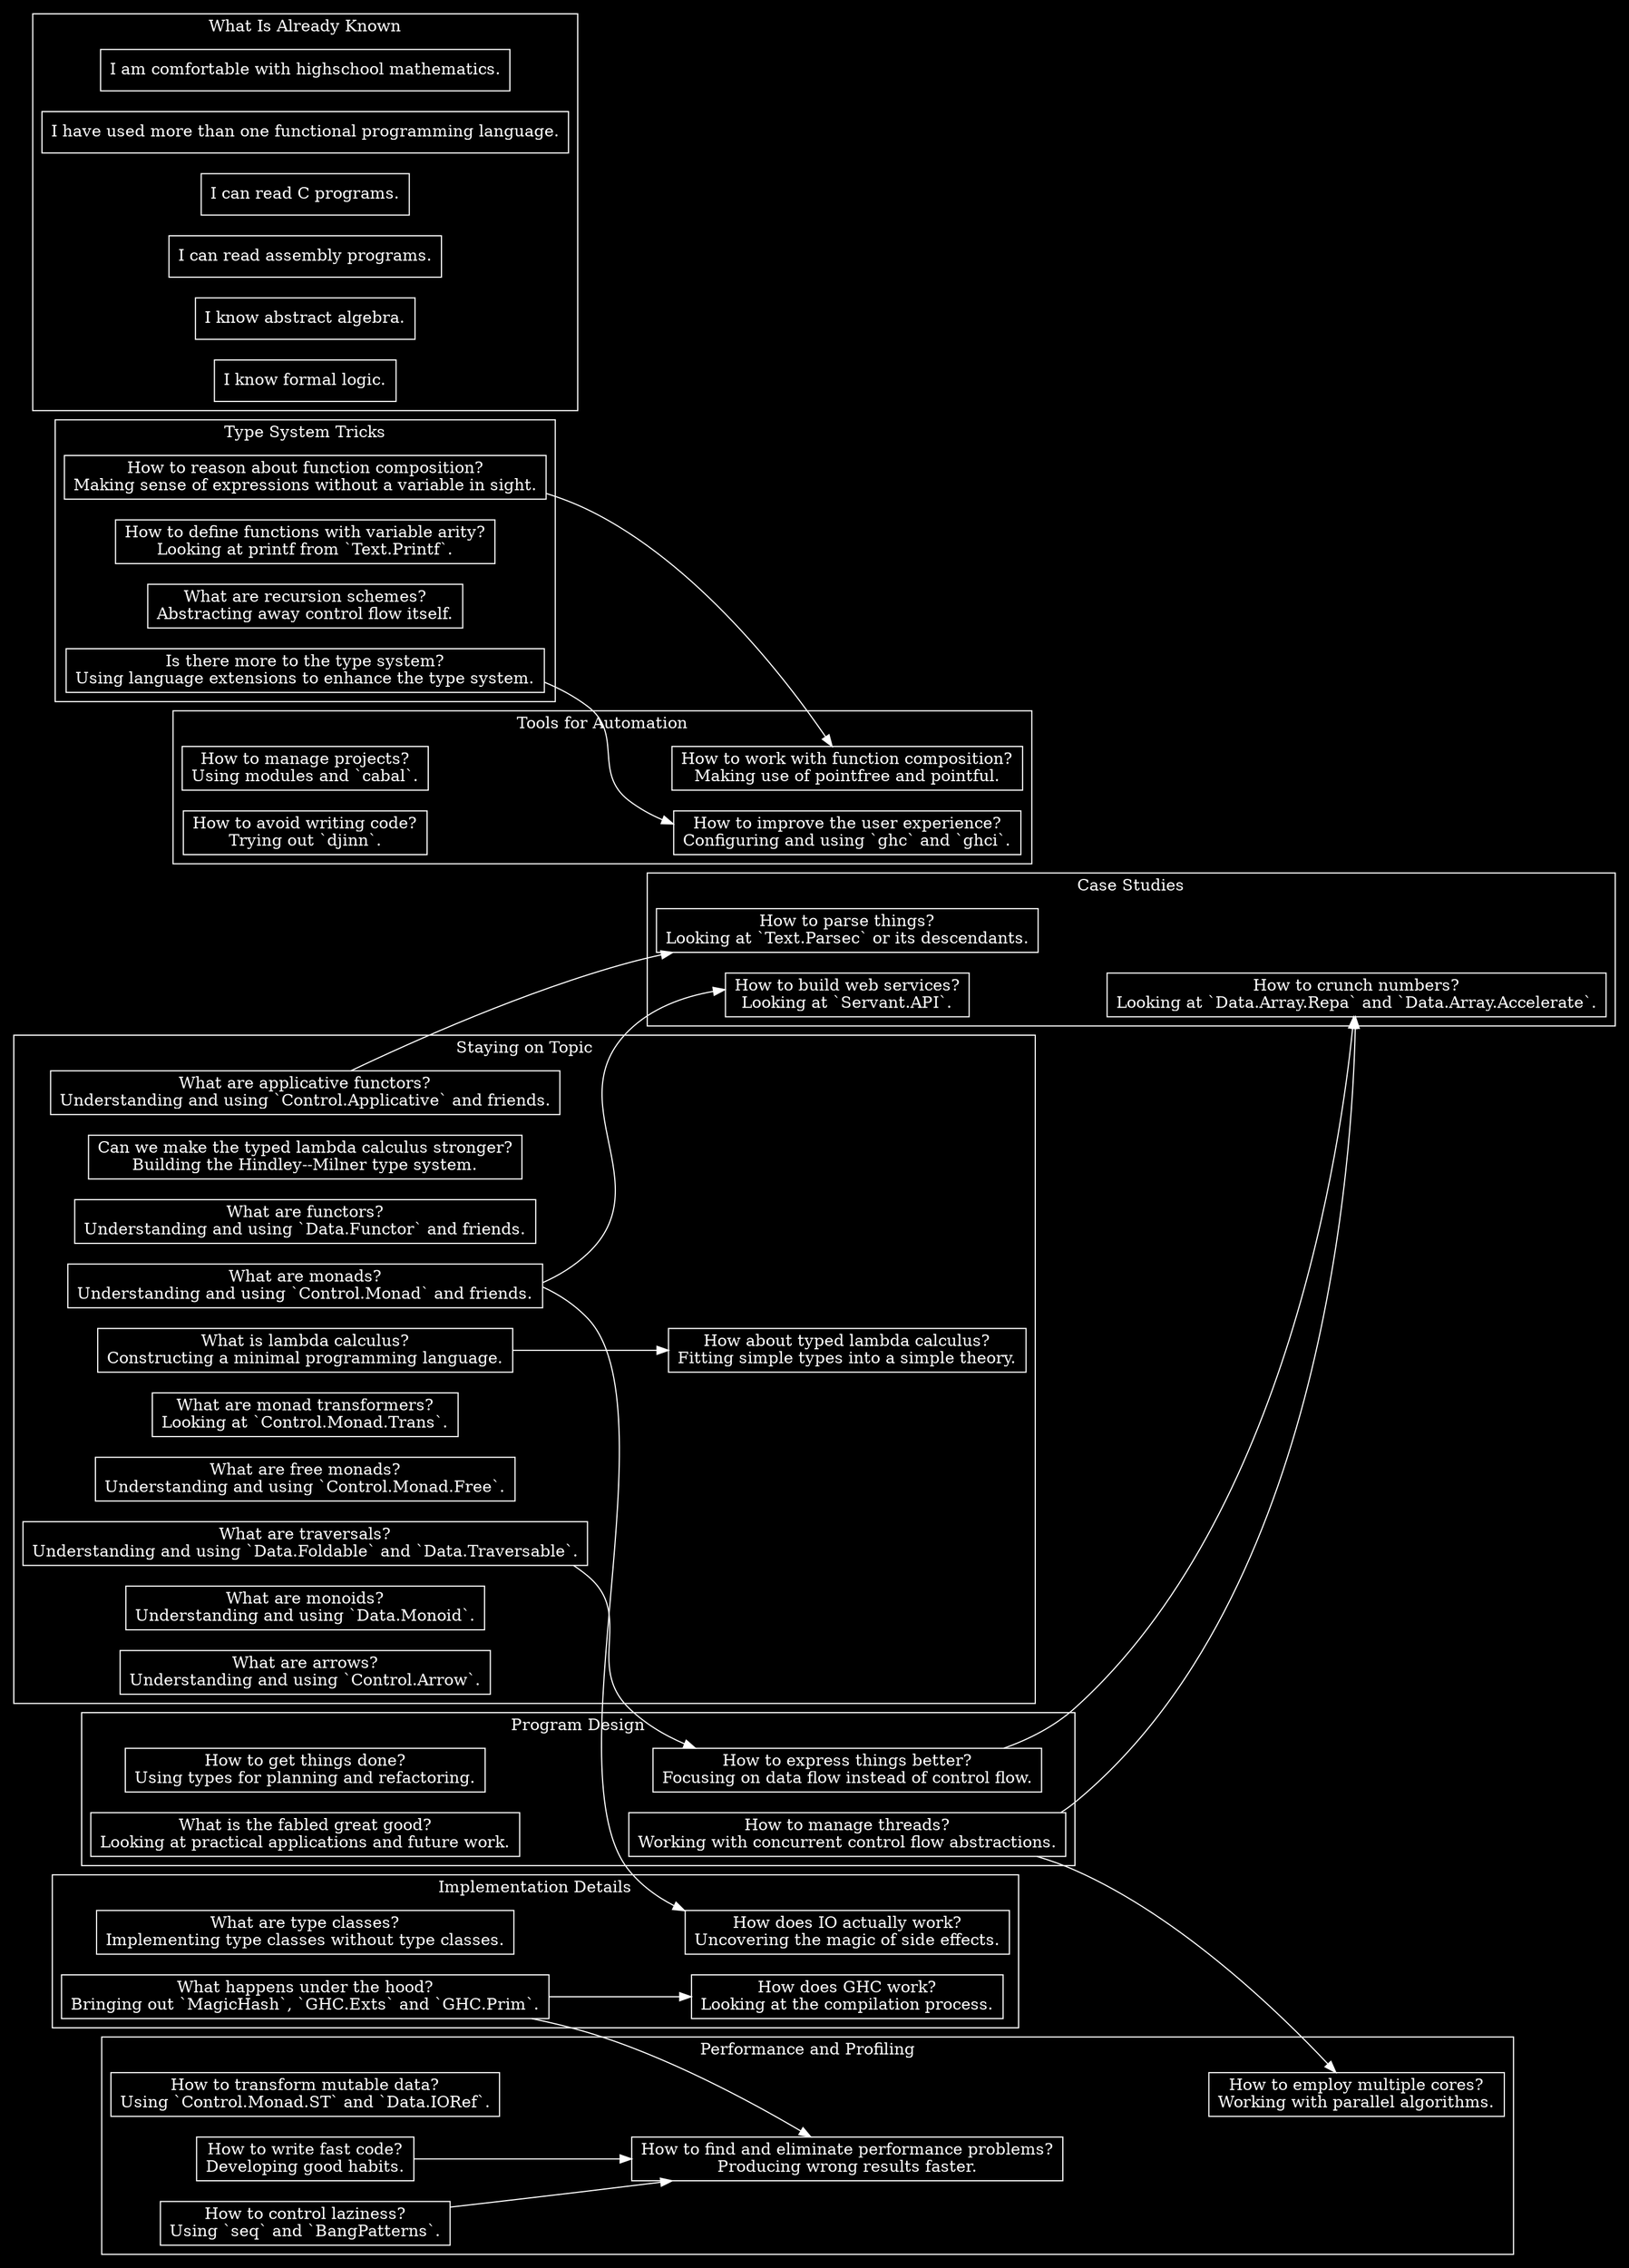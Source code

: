 digraph topics {
  graph [bgcolor=black, color=white, fontcolor=white]
  node [bgcolor=black, color=white, fontcolor=white]
  edge [bgcolor=black, color=white, fontcolor=white]

  newrank=true
  rankdir=LR
  node [shape=box]

  subgraph cluster_topical {
    label="Staying on Topic"
    lc
    [label="What is lambda calculus?\nConstructing a minimal programming language."]
    stlc [label="How about typed lambda calculus?\nFitting simple types into a simple theory."]
    hm [label="Can we make the typed lambda calculus stronger?\nBuilding the Hindley--Milner type system."]
    functors
    [label="What are functors?\nUnderstanding and using `Data.Functor` and friends."]
    applicatives
    [label="What are applicative functors?\nUnderstanding and using `Control.Applicative` and friends."]
    monads
    [label="What are monads?\nUnderstanding and using `Control.Monad` and friends."]
    mt
    [label="What are monad transformers?\nLooking at `Control.Monad.Trans`."]
    free
    [label="What are free monads?\nUnderstanding and using `Control.Monad.Free`."]
    traversals [label="What are traversals?\nUnderstanding and using `Data.Foldable` and `Data.Traversable`."]
    monoids [label="What are monoids?\nUnderstanding and using `Data.Monoid`."]
    arrows [label="What are arrows?\nUnderstanding and using `Control.Arrow`."]
  }

  subgraph cluster_cases {
    label="Case Studies"
    parsec [label="How to parse things?\nLooking at `Text.Parsec` or its descendants."]
    repa [label="How to crunch numbers?\nLooking at `Data.Array.Repa` and `Data.Array.Accelerate`."]
    servant [label="How to build web services?\nLooking at `Servant.API`."]
  }

  subgraph cluster_design {
    label="Program Design"
    plan [label="How to get things done?\nUsing types for planning and refactoring."]
    flow [label="How to express things better?\nFocusing on data flow instead of control flow."]
    concurrent [label="How to manage threads?\nWorking with concurrent control flow abstractions."]
    work [label="What is the fabled great good?\nLooking at practical applications and future work."]
  }

  subgraph cluster_tricks {
    label="Type System Tricks"
    composition [label="How to reason about function composition?\nMaking sense of expressions without a variable in sight."]
    printf [label="How to define functions with variable arity?\nLooking at printf from `Text.Printf`."]
    schemes [label="What are recursion schemes?\nAbstracting away control flow itself."]
    extensions [label="Is there more to the type system?\nUsing language extensions to enhance the type system."]
  }

  subgraph cluster_performance {
    label="Performance and Profiling"
    mutable [label="How to transform mutable data?\nUsing `Control.Monad.ST` and `Data.IORef`."]
    habits [label="How to write fast code?\nDeveloping good habits."]
    seq [label="How to control laziness?\nUsing `seq` and `BangPatterns`."]
    parallel [label="How to employ multiple cores?\nWorking with parallel algorithms."]
    prof [label="How to find and eliminate performance problems?\nProducing wrong results faster."]
  }

  subgraph cluster_automation {
    label="Tools for Automation"
    ghc [label="How to improve the user experience?\nConfiguring and using `ghc` and `ghci`."]
    cabal [label="How to manage projects?\nUsing modules and `cabal`."]
    pointfree [label="How to work with function composition?\nMaking use of pointfree and pointful."]
    djinn [label="How to avoid writing code?\nTrying out `djinn`."]
  }

  subgraph cluster_implementation {
    label="Implementation Details"
    classes [label="What are type classes?\nImplementing type classes without type classes."]
    io [label="How does IO actually work?\nUncovering the magic of side effects."]
    core [label="How does GHC work?\nLooking at the compilation process."]
    prim [label="What happens under the hood?\nBringing out `MagicHash`, `GHC.Exts` and `GHC.Prim`."]
  }

  /*
  subgraph cluster_theory {
    label="Type Theory (Not on This Course)"
    cardinal [label="Why calculate type inhabitants?\nPutting cardinal space into good use."]
    dependent [label="Is there more to types?\nThinking about linear and dependent types."]
    proofs [label="How to prove and check theorems?\nWorking with Coq."]
    foundations [label="How deep does it go?\nGetting lost in axiomatic systems of mathematical foundations."]
  }
  */

  subgraph cluster_skills {
    label="What Is Already Known"
    hsm [label="I am comfortable with highschool mathematics."]
    fp [label="I have used more than one functional programming language."]
    c [label="I can read C programs."]
    assembly [label="I can read assembly programs."]
    algebra [label="I know abstract algebra."]
    logic [label="I know formal logic."]
  }

  lc -> stlc
  concurrent -> parallel
  applicatives -> parsec
  monads -> io
  monads -> servant
  traversals -> flow
  flow -> repa
  habits -> prof
  extensions -> ghc
  seq -> prof
  prim -> prof
  prim -> core
  concurrent -> repa
  composition -> pointfree
}

